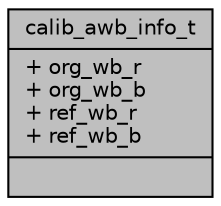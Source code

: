 digraph "calib_awb_info_t"
{
 // INTERACTIVE_SVG=YES
 // LATEX_PDF_SIZE
  bgcolor="transparent";
  edge [fontname="Helvetica",fontsize="10",labelfontname="Helvetica",labelfontsize="10"];
  node [fontname="Helvetica",fontsize="10",shape=record];
  Node1 [label="{calib_awb_info_t\n|+ org_wb_r\l+ org_wb_b\l+ ref_wb_r\l+ ref_wb_b\l|}",height=0.2,width=0.4,color="black", fillcolor="grey75", style="filled", fontcolor="black",tooltip=" "];
}
